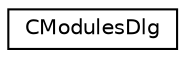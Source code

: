 digraph G
{
  edge [fontname="Helvetica",fontsize="10",labelfontname="Helvetica",labelfontsize="10"];
  node [fontname="Helvetica",fontsize="10",shape=record];
  rankdir="LR";
  Node1 [label="CModulesDlg",height=0.2,width=0.4,color="black", fillcolor="white", style="filled",URL="$class_c_modules_dlg.html"];
}
